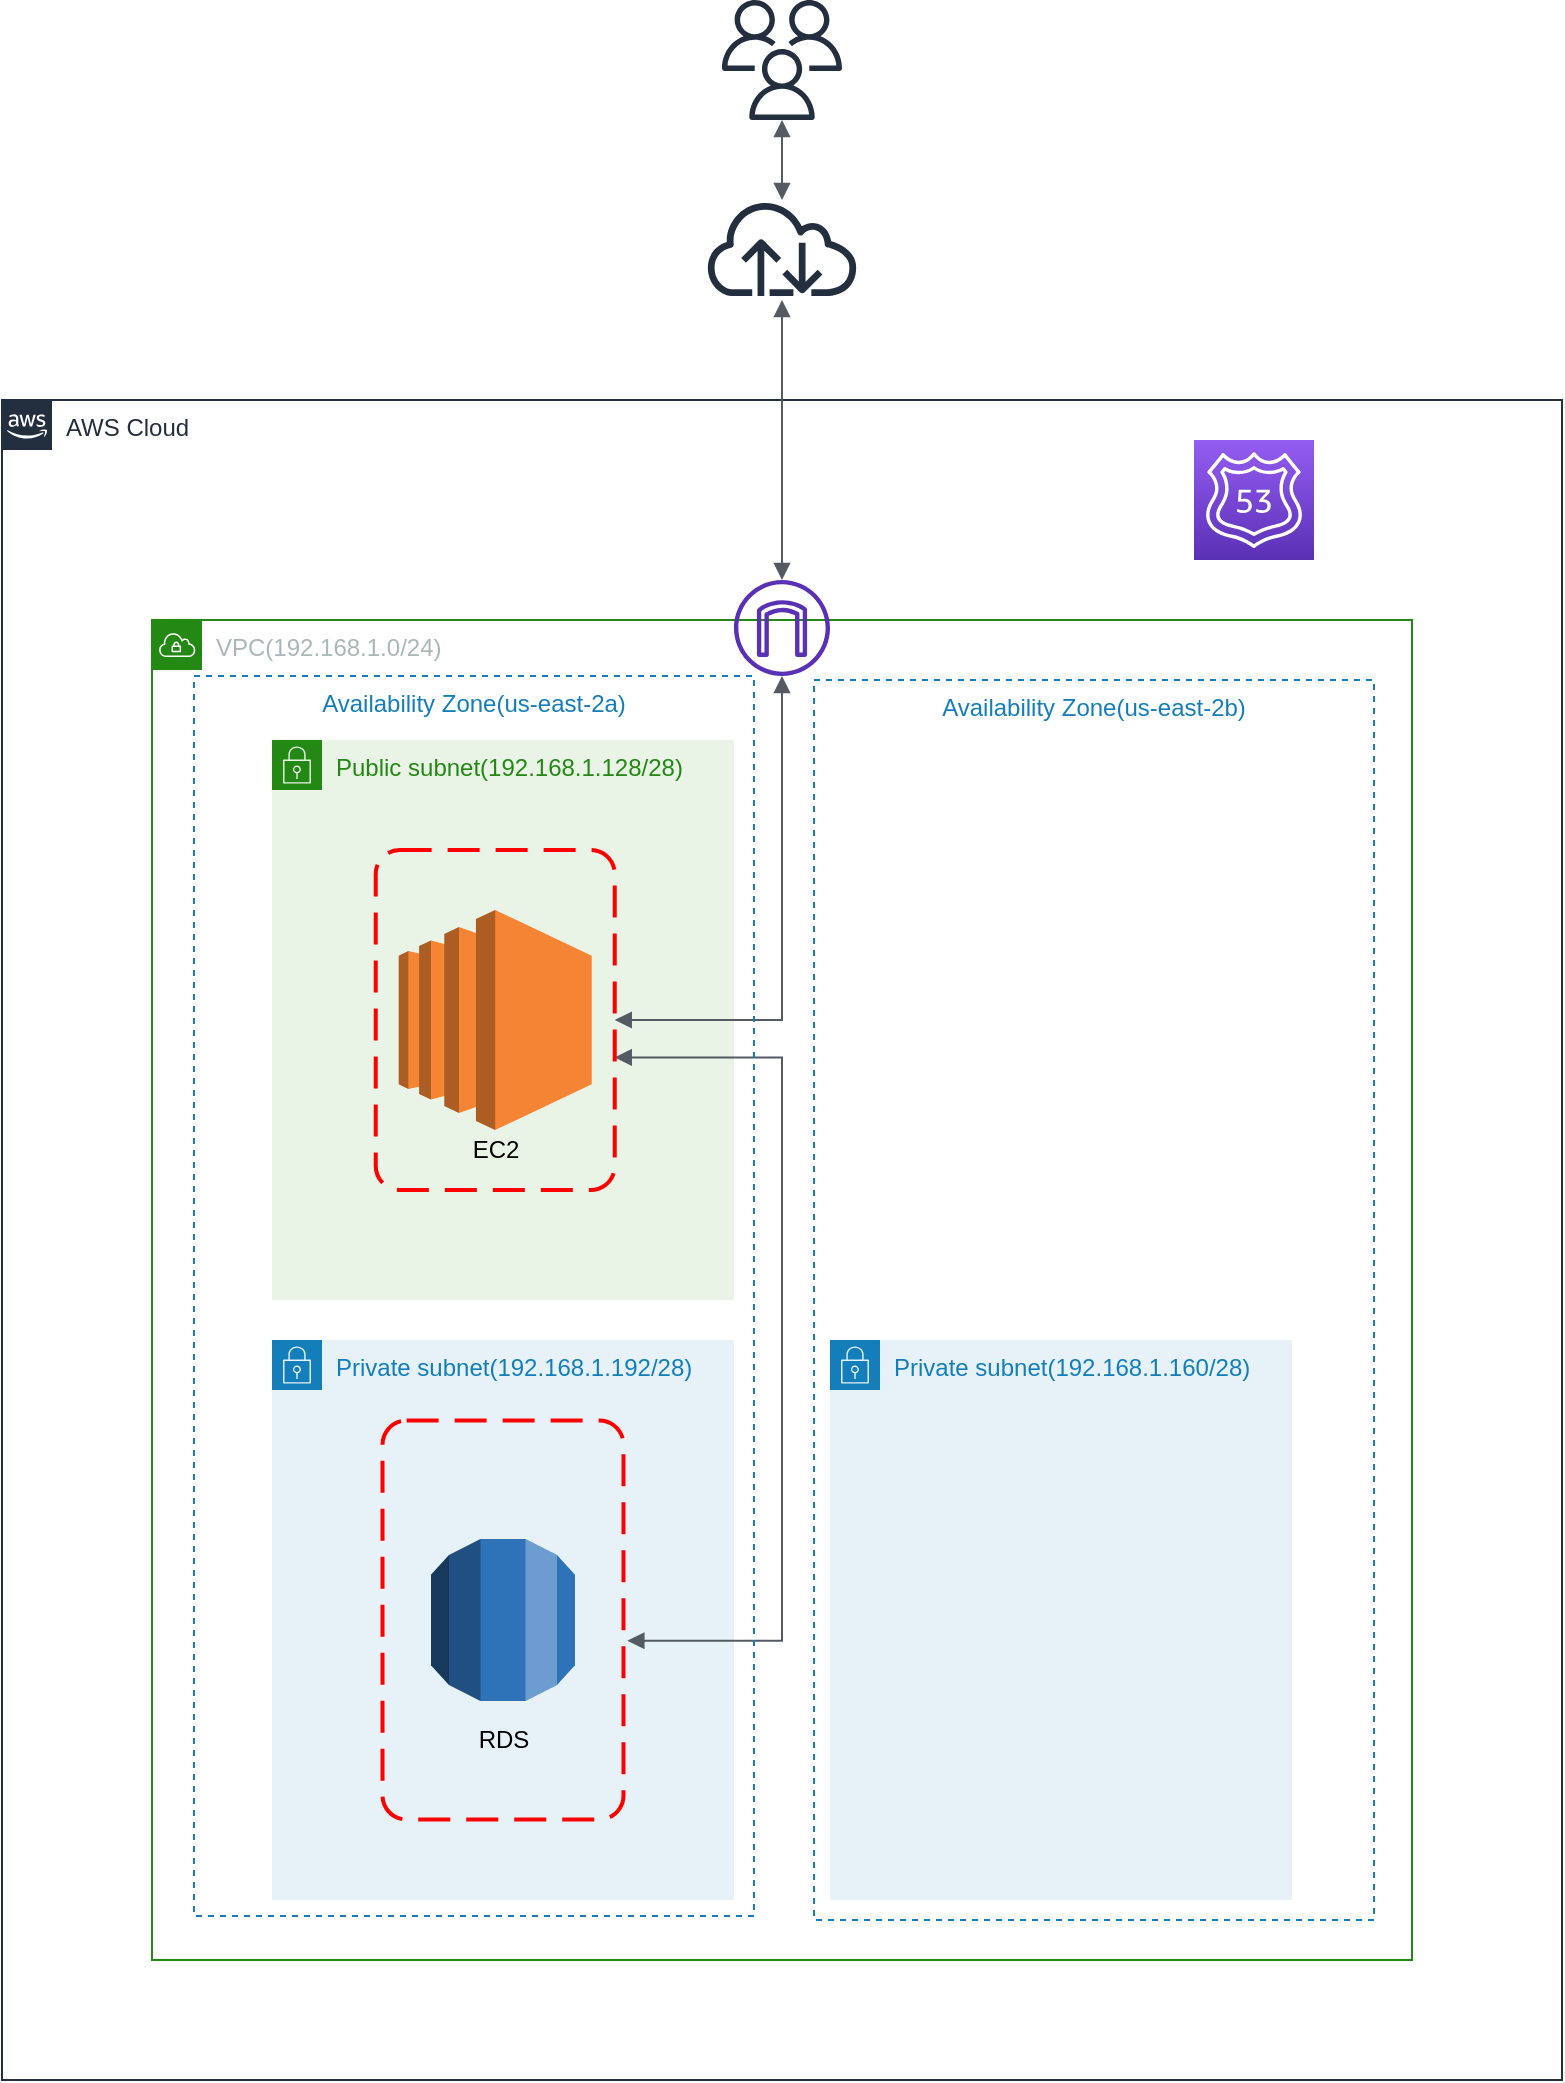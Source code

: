 <mxfile version="14.7.10" type="device"><diagram id="gbpqkwAbvUHnv_VLMrkn" name="Page-1"><mxGraphModel dx="1560" dy="896" grid="1" gridSize="10" guides="1" tooltips="1" connect="1" arrows="1" fold="1" page="1" pageScale="1" pageWidth="827" pageHeight="1169" math="0" shadow="0"><root><mxCell id="0"/><mxCell id="1" parent="0"/><mxCell id="nkQ2sayBfMcudFu77epY-1" value="AWS Cloud" style="points=[[0,0],[0.25,0],[0.5,0],[0.75,0],[1,0],[1,0.25],[1,0.5],[1,0.75],[1,1],[0.75,1],[0.5,1],[0.25,1],[0,1],[0,0.75],[0,0.5],[0,0.25]];outlineConnect=0;gradientColor=none;html=1;whiteSpace=wrap;fontSize=12;fontStyle=0;shape=mxgraph.aws4.group;grIcon=mxgraph.aws4.group_aws_cloud_alt;strokeColor=#232F3E;fillColor=none;verticalAlign=top;align=left;spacingLeft=30;fontColor=#232F3E;dashed=0;" vertex="1" parent="1"><mxGeometry x="24" y="220" width="780" height="840" as="geometry"/></mxCell><mxCell id="nkQ2sayBfMcudFu77epY-2" value="VPC(192.168.1.0/24)" style="points=[[0,0],[0.25,0],[0.5,0],[0.75,0],[1,0],[1,0.25],[1,0.5],[1,0.75],[1,1],[0.75,1],[0.5,1],[0.25,1],[0,1],[0,0.75],[0,0.5],[0,0.25]];outlineConnect=0;gradientColor=none;html=1;whiteSpace=wrap;fontSize=12;fontStyle=0;shape=mxgraph.aws4.group;grIcon=mxgraph.aws4.group_vpc;strokeColor=#248814;fillColor=none;verticalAlign=top;align=left;spacingLeft=30;fontColor=#AAB7B8;dashed=0;" vertex="1" parent="1"><mxGeometry x="99" y="330" width="630" height="670" as="geometry"/></mxCell><mxCell id="nkQ2sayBfMcudFu77epY-3" value="Public subnet(192.168.1.128/28)" style="points=[[0,0],[0.25,0],[0.5,0],[0.75,0],[1,0],[1,0.25],[1,0.5],[1,0.75],[1,1],[0.75,1],[0.5,1],[0.25,1],[0,1],[0,0.75],[0,0.5],[0,0.25]];outlineConnect=0;gradientColor=none;html=1;whiteSpace=wrap;fontSize=12;fontStyle=0;shape=mxgraph.aws4.group;grIcon=mxgraph.aws4.group_security_group;grStroke=0;strokeColor=#248814;fillColor=#E9F3E6;verticalAlign=top;align=left;spacingLeft=30;fontColor=#248814;dashed=0;" vertex="1" parent="1"><mxGeometry x="159" y="390" width="231" height="280" as="geometry"/></mxCell><mxCell id="nkQ2sayBfMcudFu77epY-4" value="Private subnet(192.168.1.192/28)" style="points=[[0,0],[0.25,0],[0.5,0],[0.75,0],[1,0],[1,0.25],[1,0.5],[1,0.75],[1,1],[0.75,1],[0.5,1],[0.25,1],[0,1],[0,0.75],[0,0.5],[0,0.25]];outlineConnect=0;gradientColor=none;html=1;whiteSpace=wrap;fontSize=12;fontStyle=0;shape=mxgraph.aws4.group;grIcon=mxgraph.aws4.group_security_group;grStroke=0;strokeColor=#147EBA;fillColor=#E6F2F8;verticalAlign=top;align=left;spacingLeft=30;fontColor=#147EBA;dashed=0;" vertex="1" parent="1"><mxGeometry x="159" y="690" width="231" height="280" as="geometry"/></mxCell><mxCell id="nkQ2sayBfMcudFu77epY-7" value="Private subnet(192.168.1.160/28)" style="points=[[0,0],[0.25,0],[0.5,0],[0.75,0],[1,0],[1,0.25],[1,0.5],[1,0.75],[1,1],[0.75,1],[0.5,1],[0.25,1],[0,1],[0,0.75],[0,0.5],[0,0.25]];outlineConnect=0;gradientColor=none;html=1;whiteSpace=wrap;fontSize=12;fontStyle=0;shape=mxgraph.aws4.group;grIcon=mxgraph.aws4.group_security_group;grStroke=0;strokeColor=#147EBA;fillColor=#E6F2F8;verticalAlign=top;align=left;spacingLeft=30;fontColor=#147EBA;dashed=0;" vertex="1" parent="1"><mxGeometry x="438" y="690" width="231" height="280" as="geometry"/></mxCell><mxCell id="nkQ2sayBfMcudFu77epY-8" value="" style="outlineConnect=0;fontColor=#232F3E;gradientColor=none;fillColor=#232F3E;strokeColor=none;dashed=0;verticalLabelPosition=bottom;verticalAlign=top;align=center;html=1;fontSize=12;fontStyle=0;aspect=fixed;pointerEvents=1;shape=mxgraph.aws4.users;" vertex="1" parent="1"><mxGeometry x="384" y="20" width="60" height="60" as="geometry"/></mxCell><mxCell id="nkQ2sayBfMcudFu77epY-9" value="" style="outlineConnect=0;fontColor=#232F3E;gradientColor=none;fillColor=#232F3E;strokeColor=none;dashed=0;verticalLabelPosition=bottom;verticalAlign=top;align=center;html=1;fontSize=12;fontStyle=0;aspect=fixed;pointerEvents=1;shape=mxgraph.aws4.internet;" vertex="1" parent="1"><mxGeometry x="375" y="120" width="78" height="48" as="geometry"/></mxCell><mxCell id="nkQ2sayBfMcudFu77epY-12" value="" style="outlineConnect=0;fontColor=#232F3E;gradientColor=none;fillColor=#5A30B5;strokeColor=none;dashed=0;verticalLabelPosition=bottom;verticalAlign=top;align=center;html=1;fontSize=12;fontStyle=0;aspect=fixed;pointerEvents=1;shape=mxgraph.aws4.internet_gateway;" vertex="1" parent="1"><mxGeometry x="390" y="310" width="48" height="48" as="geometry"/></mxCell><mxCell id="nkQ2sayBfMcudFu77epY-14" value="" style="points=[[0,0,0],[0.25,0,0],[0.5,0,0],[0.75,0,0],[1,0,0],[0,1,0],[0.25,1,0],[0.5,1,0],[0.75,1,0],[1,1,0],[0,0.25,0],[0,0.5,0],[0,0.75,0],[1,0.25,0],[1,0.5,0],[1,0.75,0]];outlineConnect=0;fontColor=#232F3E;gradientColor=#945DF2;gradientDirection=north;fillColor=#5A30B5;strokeColor=#ffffff;dashed=0;verticalLabelPosition=bottom;verticalAlign=top;align=center;html=1;fontSize=12;fontStyle=0;aspect=fixed;shape=mxgraph.aws4.resourceIcon;resIcon=mxgraph.aws4.route_53;" vertex="1" parent="1"><mxGeometry x="620" y="240" width="60" height="60" as="geometry"/></mxCell><mxCell id="nkQ2sayBfMcudFu77epY-15" value="" style="outlineConnect=0;dashed=0;verticalLabelPosition=bottom;verticalAlign=top;align=center;html=1;shape=mxgraph.aws3.ec2;fillColor=#F58534;gradientColor=none;" vertex="1" parent="1"><mxGeometry x="222.37" y="475" width="96.5" height="110" as="geometry"/></mxCell><mxCell id="nkQ2sayBfMcudFu77epY-16" value="" style="outlineConnect=0;dashed=0;verticalLabelPosition=bottom;verticalAlign=top;align=center;html=1;shape=mxgraph.aws3.rds;fillColor=#2E73B8;gradientColor=none;" vertex="1" parent="1"><mxGeometry x="238.5" y="789.5" width="72" height="81" as="geometry"/></mxCell><mxCell id="nkQ2sayBfMcudFu77epY-21" value="" style="edgeStyle=orthogonalEdgeStyle;html=1;endArrow=block;elbow=vertical;startArrow=block;startFill=1;endFill=1;strokeColor=#545B64;rounded=0;" edge="1" parent="1" target="nkQ2sayBfMcudFu77epY-12"><mxGeometry width="100" relative="1" as="geometry"><mxPoint x="414" y="170" as="sourcePoint"/><mxPoint x="414" y="270" as="targetPoint"/><Array as="points"><mxPoint x="414" y="180"/></Array></mxGeometry></mxCell><mxCell id="nkQ2sayBfMcudFu77epY-22" value="" style="edgeStyle=orthogonalEdgeStyle;html=1;endArrow=block;elbow=vertical;startArrow=block;startFill=1;endFill=1;strokeColor=#545B64;rounded=0;" edge="1" parent="1" source="nkQ2sayBfMcudFu77epY-8" target="nkQ2sayBfMcudFu77epY-9"><mxGeometry width="100" relative="1" as="geometry"><mxPoint x="390" y="90" as="sourcePoint"/><mxPoint x="350" y="180" as="targetPoint"/></mxGeometry></mxCell><mxCell id="nkQ2sayBfMcudFu77epY-23" value="" style="edgeStyle=orthogonalEdgeStyle;html=1;endArrow=block;elbow=vertical;startArrow=block;startFill=1;endFill=1;strokeColor=#545B64;rounded=0;entryX=1;entryY=0.61;entryDx=0;entryDy=0;entryPerimeter=0;exitX=1.016;exitY=0.552;exitDx=0;exitDy=0;exitPerimeter=0;" edge="1" parent="1" source="nkQ2sayBfMcudFu77epY-36" target="nkQ2sayBfMcudFu77epY-35"><mxGeometry width="100" relative="1" as="geometry"><mxPoint x="331" y="840" as="sourcePoint"/><mxPoint x="330" y="549" as="targetPoint"/><Array as="points"><mxPoint x="414" y="840"/><mxPoint x="414" y="549"/></Array></mxGeometry></mxCell><mxCell id="nkQ2sayBfMcudFu77epY-28" value="&lt;font style=&quot;vertical-align: inherit&quot;&gt;&lt;font style=&quot;vertical-align: inherit&quot;&gt;EC2&lt;br&gt;&lt;/font&gt;&lt;/font&gt;" style="text;html=1;strokeColor=none;fillColor=none;align=center;verticalAlign=middle;whiteSpace=wrap;rounded=0;" vertex="1" parent="1"><mxGeometry x="250.62" y="585" width="40" height="20" as="geometry"/></mxCell><mxCell id="nkQ2sayBfMcudFu77epY-29" value="&lt;font style=&quot;vertical-align: inherit&quot;&gt;&lt;font style=&quot;vertical-align: inherit&quot;&gt;RDS&lt;/font&gt;&lt;/font&gt;" style="text;html=1;strokeColor=none;fillColor=none;align=center;verticalAlign=middle;whiteSpace=wrap;rounded=0;" vertex="1" parent="1"><mxGeometry x="254.5" y="880" width="40" height="20" as="geometry"/></mxCell><mxCell id="nkQ2sayBfMcudFu77epY-30" value="" style="shape=image;html=1;verticalAlign=top;verticalLabelPosition=bottom;labelBackgroundColor=#ffffff;imageAspect=0;aspect=fixed;image=https://cdn4.iconfinder.com/data/icons/ionicons/512/icon-social-wordpress-outline-128.png" vertex="1" parent="1"><mxGeometry x="262.62" y="501" width="64" height="64" as="geometry"/></mxCell><mxCell id="nkQ2sayBfMcudFu77epY-31" value="" style="edgeStyle=orthogonalEdgeStyle;html=1;endArrow=block;elbow=vertical;startArrow=block;startFill=1;endFill=1;strokeColor=#545B64;rounded=0;exitX=1;exitY=0.5;exitDx=0;exitDy=0;" edge="1" parent="1" source="nkQ2sayBfMcudFu77epY-35" target="nkQ2sayBfMcudFu77epY-12"><mxGeometry width="100" relative="1" as="geometry"><mxPoint x="300" y="410" as="sourcePoint"/><mxPoint x="400" y="410" as="targetPoint"/></mxGeometry></mxCell><mxCell id="nkQ2sayBfMcudFu77epY-32" value="Availability Zone(us-east-2a)" style="fillColor=none;strokeColor=#147EBA;dashed=1;verticalAlign=top;fontStyle=0;fontColor=#147EBA;" vertex="1" parent="1"><mxGeometry x="120" y="358" width="280" height="620" as="geometry"/></mxCell><mxCell id="nkQ2sayBfMcudFu77epY-33" value="Availability Zone(us-east-2b)" style="fillColor=none;strokeColor=#147EBA;dashed=1;verticalAlign=top;fontStyle=0;fontColor=#147EBA;" vertex="1" parent="1"><mxGeometry x="430" y="360" width="280" height="620" as="geometry"/></mxCell><mxCell id="nkQ2sayBfMcudFu77epY-35" value="" style="rounded=1;arcSize=10;dashed=1;strokeColor=#ff0000;fillColor=none;gradientColor=none;dashPattern=8 4;strokeWidth=2;" vertex="1" parent="1"><mxGeometry x="210.87" y="445" width="119.5" height="170" as="geometry"/></mxCell><mxCell id="nkQ2sayBfMcudFu77epY-36" value="" style="rounded=1;arcSize=10;dashed=1;strokeColor=#ff0000;fillColor=none;gradientColor=none;dashPattern=8 4;strokeWidth=2;" vertex="1" parent="1"><mxGeometry x="214.25" y="730.25" width="120.5" height="199.5" as="geometry"/></mxCell></root></mxGraphModel></diagram></mxfile>